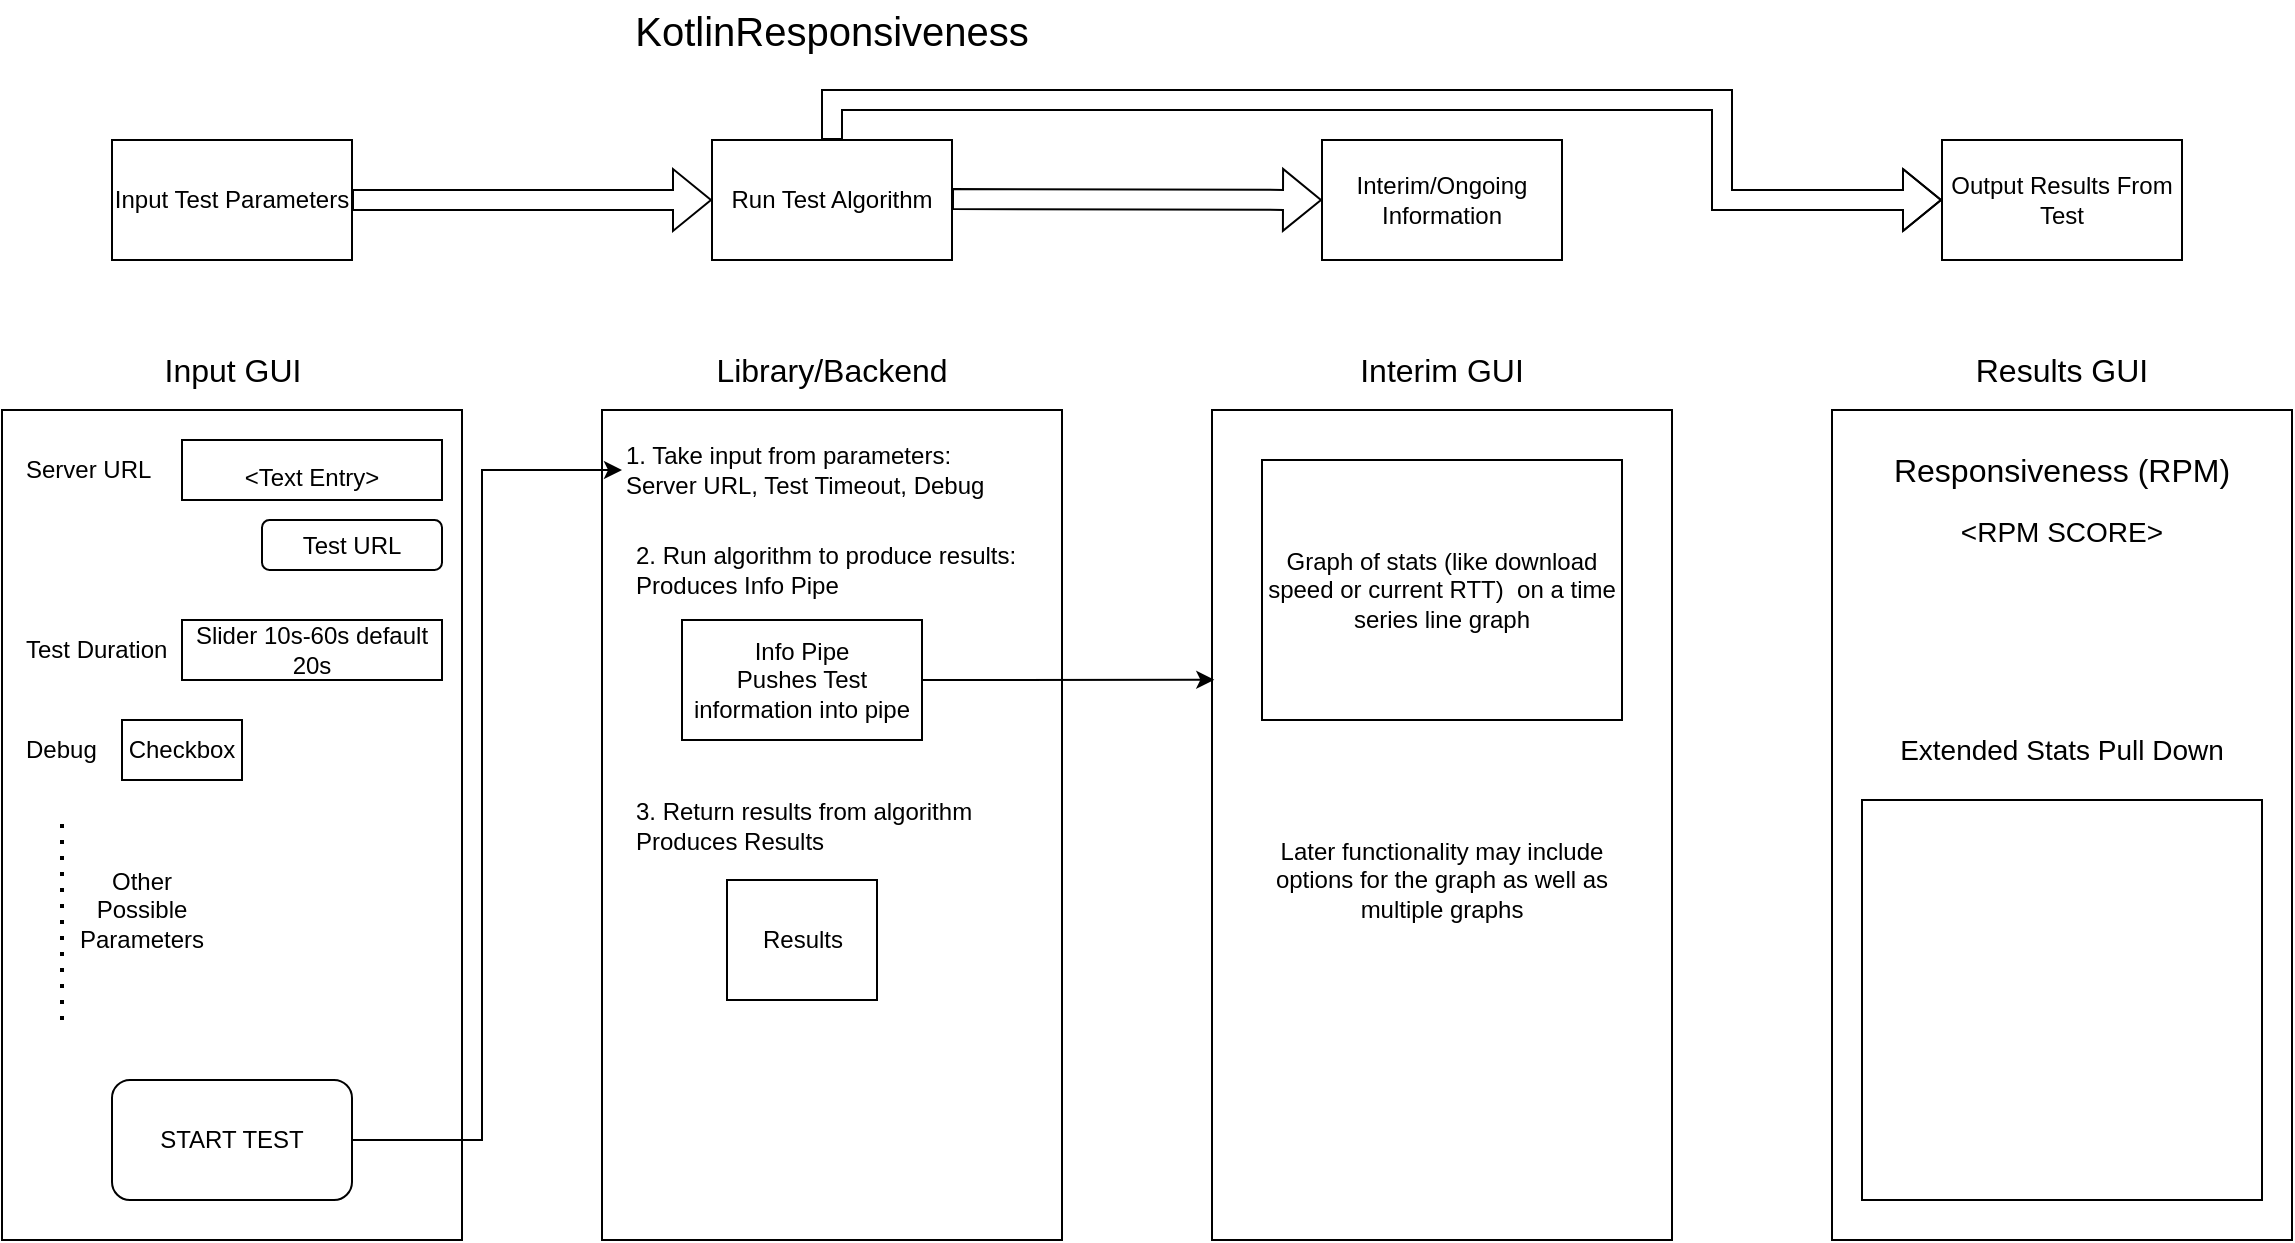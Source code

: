 <mxfile version="20.3.7" type="device"><diagram id="nEVBjyQdrA4vbcv6ssnc" name="Page-1"><mxGraphModel dx="1422" dy="752" grid="1" gridSize="10" guides="1" tooltips="1" connect="1" arrows="1" fold="1" page="1" pageScale="1" pageWidth="850" pageHeight="1100" math="0" shadow="0"><root><mxCell id="0"/><mxCell id="1" parent="0"/><mxCell id="CzYgo08Ob_5oVYn-jXnZ-39" value="" style="rounded=0;whiteSpace=wrap;html=1;fontSize=20;" vertex="1" parent="1"><mxGeometry x="615" y="335" width="230" height="415" as="geometry"/></mxCell><mxCell id="CzYgo08Ob_5oVYn-jXnZ-25" value="" style="rounded=0;whiteSpace=wrap;html=1;fontSize=20;" vertex="1" parent="1"><mxGeometry x="310" y="335" width="230" height="415" as="geometry"/></mxCell><mxCell id="CzYgo08Ob_5oVYn-jXnZ-1" value="Input Test Parameters" style="rounded=0;whiteSpace=wrap;html=1;" vertex="1" parent="1"><mxGeometry x="65" y="200" width="120" height="60" as="geometry"/></mxCell><mxCell id="CzYgo08Ob_5oVYn-jXnZ-2" value="Interim/Ongoing Information" style="rounded=0;whiteSpace=wrap;html=1;" vertex="1" parent="1"><mxGeometry x="670" y="200" width="120" height="60" as="geometry"/></mxCell><mxCell id="CzYgo08Ob_5oVYn-jXnZ-3" value="Run Test Algorithm" style="rounded=0;whiteSpace=wrap;html=1;" vertex="1" parent="1"><mxGeometry x="365" y="200" width="120" height="60" as="geometry"/></mxCell><mxCell id="CzYgo08Ob_5oVYn-jXnZ-4" value="" style="shape=flexArrow;endArrow=classic;html=1;rounded=0;entryX=0;entryY=0.5;entryDx=0;entryDy=0;" edge="1" parent="1" source="CzYgo08Ob_5oVYn-jXnZ-1" target="CzYgo08Ob_5oVYn-jXnZ-3"><mxGeometry width="50" height="50" relative="1" as="geometry"><mxPoint x="260" y="380" as="sourcePoint"/><mxPoint x="310" y="330" as="targetPoint"/></mxGeometry></mxCell><mxCell id="CzYgo08Ob_5oVYn-jXnZ-5" value="" style="shape=flexArrow;endArrow=classic;html=1;rounded=0;entryX=0;entryY=0.5;entryDx=0;entryDy=0;" edge="1" parent="1" target="CzYgo08Ob_5oVYn-jXnZ-2"><mxGeometry width="50" height="50" relative="1" as="geometry"><mxPoint x="485" y="229.5" as="sourcePoint"/><mxPoint x="570" y="229.5" as="targetPoint"/></mxGeometry></mxCell><mxCell id="CzYgo08Ob_5oVYn-jXnZ-6" value="&lt;font style=&quot;font-size: 20px;&quot;&gt;KotlinResponsiveness&lt;/font&gt;" style="text;html=1;strokeColor=none;fillColor=none;align=center;verticalAlign=middle;whiteSpace=wrap;rounded=0;" vertex="1" parent="1"><mxGeometry x="395" y="130" width="60" height="30" as="geometry"/></mxCell><mxCell id="CzYgo08Ob_5oVYn-jXnZ-7" value="" style="rounded=0;whiteSpace=wrap;html=1;fontSize=20;" vertex="1" parent="1"><mxGeometry x="10" y="335" width="230" height="415" as="geometry"/></mxCell><mxCell id="CzYgo08Ob_5oVYn-jXnZ-8" value="Server URL" style="text;html=1;strokeColor=none;fillColor=none;align=left;verticalAlign=middle;whiteSpace=wrap;rounded=0;fontSize=12;" vertex="1" parent="1"><mxGeometry x="20" y="350" width="70" height="30" as="geometry"/></mxCell><mxCell id="CzYgo08Ob_5oVYn-jXnZ-9" value="Input GUI" style="text;html=1;strokeColor=none;fillColor=none;align=center;verticalAlign=middle;whiteSpace=wrap;rounded=0;fontSize=16;" vertex="1" parent="1"><mxGeometry x="77.5" y="300" width="95" height="30" as="geometry"/></mxCell><mxCell id="CzYgo08Ob_5oVYn-jXnZ-10" value="&lt;font style=&quot;font-size: 12px;&quot;&gt;&amp;lt;Text Entry&amp;gt;&lt;br&gt;&lt;/font&gt;" style="rounded=0;whiteSpace=wrap;html=1;fontSize=20;" vertex="1" parent="1"><mxGeometry x="100" y="350" width="130" height="30" as="geometry"/></mxCell><mxCell id="CzYgo08Ob_5oVYn-jXnZ-11" value="Test Duration" style="text;html=1;strokeColor=none;fillColor=none;align=left;verticalAlign=middle;whiteSpace=wrap;rounded=0;fontSize=12;" vertex="1" parent="1"><mxGeometry x="20" y="440" width="80" height="30" as="geometry"/></mxCell><mxCell id="CzYgo08Ob_5oVYn-jXnZ-12" value="Test URL" style="rounded=1;whiteSpace=wrap;html=1;fontSize=12;" vertex="1" parent="1"><mxGeometry x="140" y="390" width="90" height="25" as="geometry"/></mxCell><mxCell id="CzYgo08Ob_5oVYn-jXnZ-16" value="Slider 10s-60s default 20s" style="rounded=0;whiteSpace=wrap;html=1;fontSize=12;" vertex="1" parent="1"><mxGeometry x="100" y="440" width="130" height="30" as="geometry"/></mxCell><mxCell id="CzYgo08Ob_5oVYn-jXnZ-17" value="Debug" style="text;html=1;strokeColor=none;fillColor=none;align=left;verticalAlign=middle;whiteSpace=wrap;rounded=0;fontSize=12;" vertex="1" parent="1"><mxGeometry x="20" y="490" width="40" height="30" as="geometry"/></mxCell><mxCell id="CzYgo08Ob_5oVYn-jXnZ-18" value="Checkbox" style="rounded=0;whiteSpace=wrap;html=1;fontSize=12;" vertex="1" parent="1"><mxGeometry x="70" y="490" width="60" height="30" as="geometry"/></mxCell><mxCell id="CzYgo08Ob_5oVYn-jXnZ-19" value="" style="endArrow=none;dashed=1;html=1;dashPattern=1 3;strokeWidth=2;rounded=0;fontSize=12;" edge="1" parent="1"><mxGeometry width="50" height="50" relative="1" as="geometry"><mxPoint x="40" y="640" as="sourcePoint"/><mxPoint x="40" y="540" as="targetPoint"/></mxGeometry></mxCell><mxCell id="CzYgo08Ob_5oVYn-jXnZ-21" value="Other Possible Parameters" style="text;html=1;strokeColor=none;fillColor=none;align=center;verticalAlign=middle;whiteSpace=wrap;rounded=0;fontSize=12;" vertex="1" parent="1"><mxGeometry x="50" y="570" width="60" height="30" as="geometry"/></mxCell><mxCell id="CzYgo08Ob_5oVYn-jXnZ-22" value="START TEST" style="rounded=1;whiteSpace=wrap;html=1;fontSize=12;" vertex="1" parent="1"><mxGeometry x="65" y="670" width="120" height="60" as="geometry"/></mxCell><mxCell id="CzYgo08Ob_5oVYn-jXnZ-23" value="" style="endArrow=classic;html=1;rounded=0;fontSize=12;exitX=1;exitY=0.5;exitDx=0;exitDy=0;entryX=0;entryY=0.5;entryDx=0;entryDy=0;" edge="1" parent="1" source="CzYgo08Ob_5oVYn-jXnZ-22" target="CzYgo08Ob_5oVYn-jXnZ-26"><mxGeometry width="50" height="50" relative="1" as="geometry"><mxPoint x="270" y="500" as="sourcePoint"/><mxPoint x="310" y="360" as="targetPoint"/><Array as="points"><mxPoint x="250" y="700"/><mxPoint x="250" y="365"/></Array></mxGeometry></mxCell><mxCell id="CzYgo08Ob_5oVYn-jXnZ-26" value="&lt;div&gt;1. Take input from parameters:&lt;/div&gt;&lt;div&gt;Server URL, Test Timeout, Debug&lt;/div&gt;" style="text;html=1;strokeColor=none;fillColor=none;align=left;verticalAlign=middle;whiteSpace=wrap;rounded=0;fontSize=12;" vertex="1" parent="1"><mxGeometry x="320" y="350" width="200" height="30" as="geometry"/></mxCell><mxCell id="CzYgo08Ob_5oVYn-jXnZ-29" value="Library/Backend" style="text;html=1;strokeColor=none;fillColor=none;align=center;verticalAlign=middle;whiteSpace=wrap;rounded=0;fontSize=16;" vertex="1" parent="1"><mxGeometry x="355" y="300" width="140" height="30" as="geometry"/></mxCell><mxCell id="CzYgo08Ob_5oVYn-jXnZ-31" value="&lt;div align=&quot;left&quot;&gt;2. Run algorithm to produce results:&lt;br&gt;Produces Info Pipe&lt;br&gt;&lt;/div&gt;" style="text;html=1;strokeColor=none;fillColor=none;align=left;verticalAlign=middle;whiteSpace=wrap;rounded=0;fontSize=12;" vertex="1" parent="1"><mxGeometry x="325" y="400" width="200" height="30" as="geometry"/></mxCell><mxCell id="CzYgo08Ob_5oVYn-jXnZ-33" value="Results" style="rounded=0;whiteSpace=wrap;html=1;fontSize=12;" vertex="1" parent="1"><mxGeometry x="372.5" y="570" width="75" height="60" as="geometry"/></mxCell><mxCell id="CzYgo08Ob_5oVYn-jXnZ-34" value="&lt;div&gt;Info Pipe&lt;/div&gt;&lt;div&gt;Pushes Test information into pipe&lt;br&gt;&lt;/div&gt;" style="rounded=0;whiteSpace=wrap;html=1;fontSize=12;" vertex="1" parent="1"><mxGeometry x="350" y="440" width="120" height="60" as="geometry"/></mxCell><mxCell id="CzYgo08Ob_5oVYn-jXnZ-36" value="&lt;div align=&quot;left&quot;&gt;3. Return results from algorithm&lt;/div&gt;&lt;div align=&quot;left&quot;&gt;Produces Results&lt;br&gt;&lt;/div&gt;" style="text;html=1;strokeColor=none;fillColor=none;align=left;verticalAlign=middle;whiteSpace=wrap;rounded=0;fontSize=12;" vertex="1" parent="1"><mxGeometry x="325" y="527.5" width="200" height="30" as="geometry"/></mxCell><mxCell id="CzYgo08Ob_5oVYn-jXnZ-40" value="Interim GUI" style="text;html=1;strokeColor=none;fillColor=none;align=center;verticalAlign=middle;whiteSpace=wrap;rounded=0;fontSize=16;" vertex="1" parent="1"><mxGeometry x="660" y="300" width="140" height="30" as="geometry"/></mxCell><mxCell id="CzYgo08Ob_5oVYn-jXnZ-42" value="" style="endArrow=classic;html=1;rounded=0;fontSize=12;exitX=1;exitY=0.5;exitDx=0;exitDy=0;entryX=0.005;entryY=0.325;entryDx=0;entryDy=0;entryPerimeter=0;" edge="1" parent="1" source="CzYgo08Ob_5oVYn-jXnZ-34" target="CzYgo08Ob_5oVYn-jXnZ-39"><mxGeometry width="50" height="50" relative="1" as="geometry"><mxPoint x="730" y="520" as="sourcePoint"/><mxPoint x="610" y="470" as="targetPoint"/></mxGeometry></mxCell><mxCell id="CzYgo08Ob_5oVYn-jXnZ-43" value="Graph of stats (like download speed or current RTT)&amp;nbsp; on a time series line graph" style="rounded=0;whiteSpace=wrap;html=1;fontSize=12;" vertex="1" parent="1"><mxGeometry x="640" y="360" width="180" height="130" as="geometry"/></mxCell><mxCell id="CzYgo08Ob_5oVYn-jXnZ-44" value="Later functionality may include options for the graph as well as multiple graphs" style="text;html=1;strokeColor=none;fillColor=none;align=center;verticalAlign=middle;whiteSpace=wrap;rounded=0;fontSize=12;" vertex="1" parent="1"><mxGeometry x="640" y="510" width="180" height="120" as="geometry"/></mxCell><mxCell id="CzYgo08Ob_5oVYn-jXnZ-45" value="Output Results From Test" style="rounded=0;whiteSpace=wrap;html=1;" vertex="1" parent="1"><mxGeometry x="980" y="200" width="120" height="60" as="geometry"/></mxCell><mxCell id="CzYgo08Ob_5oVYn-jXnZ-46" value="" style="shape=flexArrow;endArrow=classic;html=1;rounded=0;entryX=0;entryY=0.5;entryDx=0;entryDy=0;exitX=0.5;exitY=0;exitDx=0;exitDy=0;" edge="1" parent="1" source="CzYgo08Ob_5oVYn-jXnZ-3" target="CzYgo08Ob_5oVYn-jXnZ-45"><mxGeometry width="50" height="50" relative="1" as="geometry"><mxPoint x="495" y="239.5" as="sourcePoint"/><mxPoint x="680" y="240" as="targetPoint"/><Array as="points"><mxPoint x="425" y="180"/><mxPoint x="870" y="180"/><mxPoint x="870" y="230"/></Array></mxGeometry></mxCell><mxCell id="CzYgo08Ob_5oVYn-jXnZ-48" value="" style="rounded=0;whiteSpace=wrap;html=1;fontSize=20;" vertex="1" parent="1"><mxGeometry x="925" y="335" width="230" height="415" as="geometry"/></mxCell><mxCell id="CzYgo08Ob_5oVYn-jXnZ-49" value="Results GUI" style="text;html=1;strokeColor=none;fillColor=none;align=center;verticalAlign=middle;whiteSpace=wrap;rounded=0;fontSize=16;" vertex="1" parent="1"><mxGeometry x="970" y="300" width="140" height="30" as="geometry"/></mxCell><mxCell id="CzYgo08Ob_5oVYn-jXnZ-50" value="&lt;font style=&quot;font-size: 16px;&quot;&gt;Responsiveness (RPM)&lt;br&gt;&lt;/font&gt;" style="text;html=1;strokeColor=none;fillColor=none;align=center;verticalAlign=middle;whiteSpace=wrap;rounded=0;fontSize=12;" vertex="1" parent="1"><mxGeometry x="950" y="350" width="180" height="30" as="geometry"/></mxCell><mxCell id="CzYgo08Ob_5oVYn-jXnZ-51" value="&lt;font style=&quot;font-size: 14px;&quot;&gt;&amp;lt;RPM SCORE&amp;gt;&lt;/font&gt;" style="text;html=1;strokeColor=none;fillColor=none;align=center;verticalAlign=middle;whiteSpace=wrap;rounded=0;fontSize=16;" vertex="1" parent="1"><mxGeometry x="980" y="380" width="120" height="30" as="geometry"/></mxCell><mxCell id="CzYgo08Ob_5oVYn-jXnZ-52" value="" style="rounded=0;whiteSpace=wrap;html=1;fontSize=14;" vertex="1" parent="1"><mxGeometry x="940" y="530" width="200" height="200" as="geometry"/></mxCell><mxCell id="CzYgo08Ob_5oVYn-jXnZ-53" value="Extended Stats Pull Down" style="text;html=1;strokeColor=none;fillColor=none;align=center;verticalAlign=middle;whiteSpace=wrap;rounded=0;fontSize=14;" vertex="1" parent="1"><mxGeometry x="940" y="490" width="200" height="30" as="geometry"/></mxCell></root></mxGraphModel></diagram></mxfile>